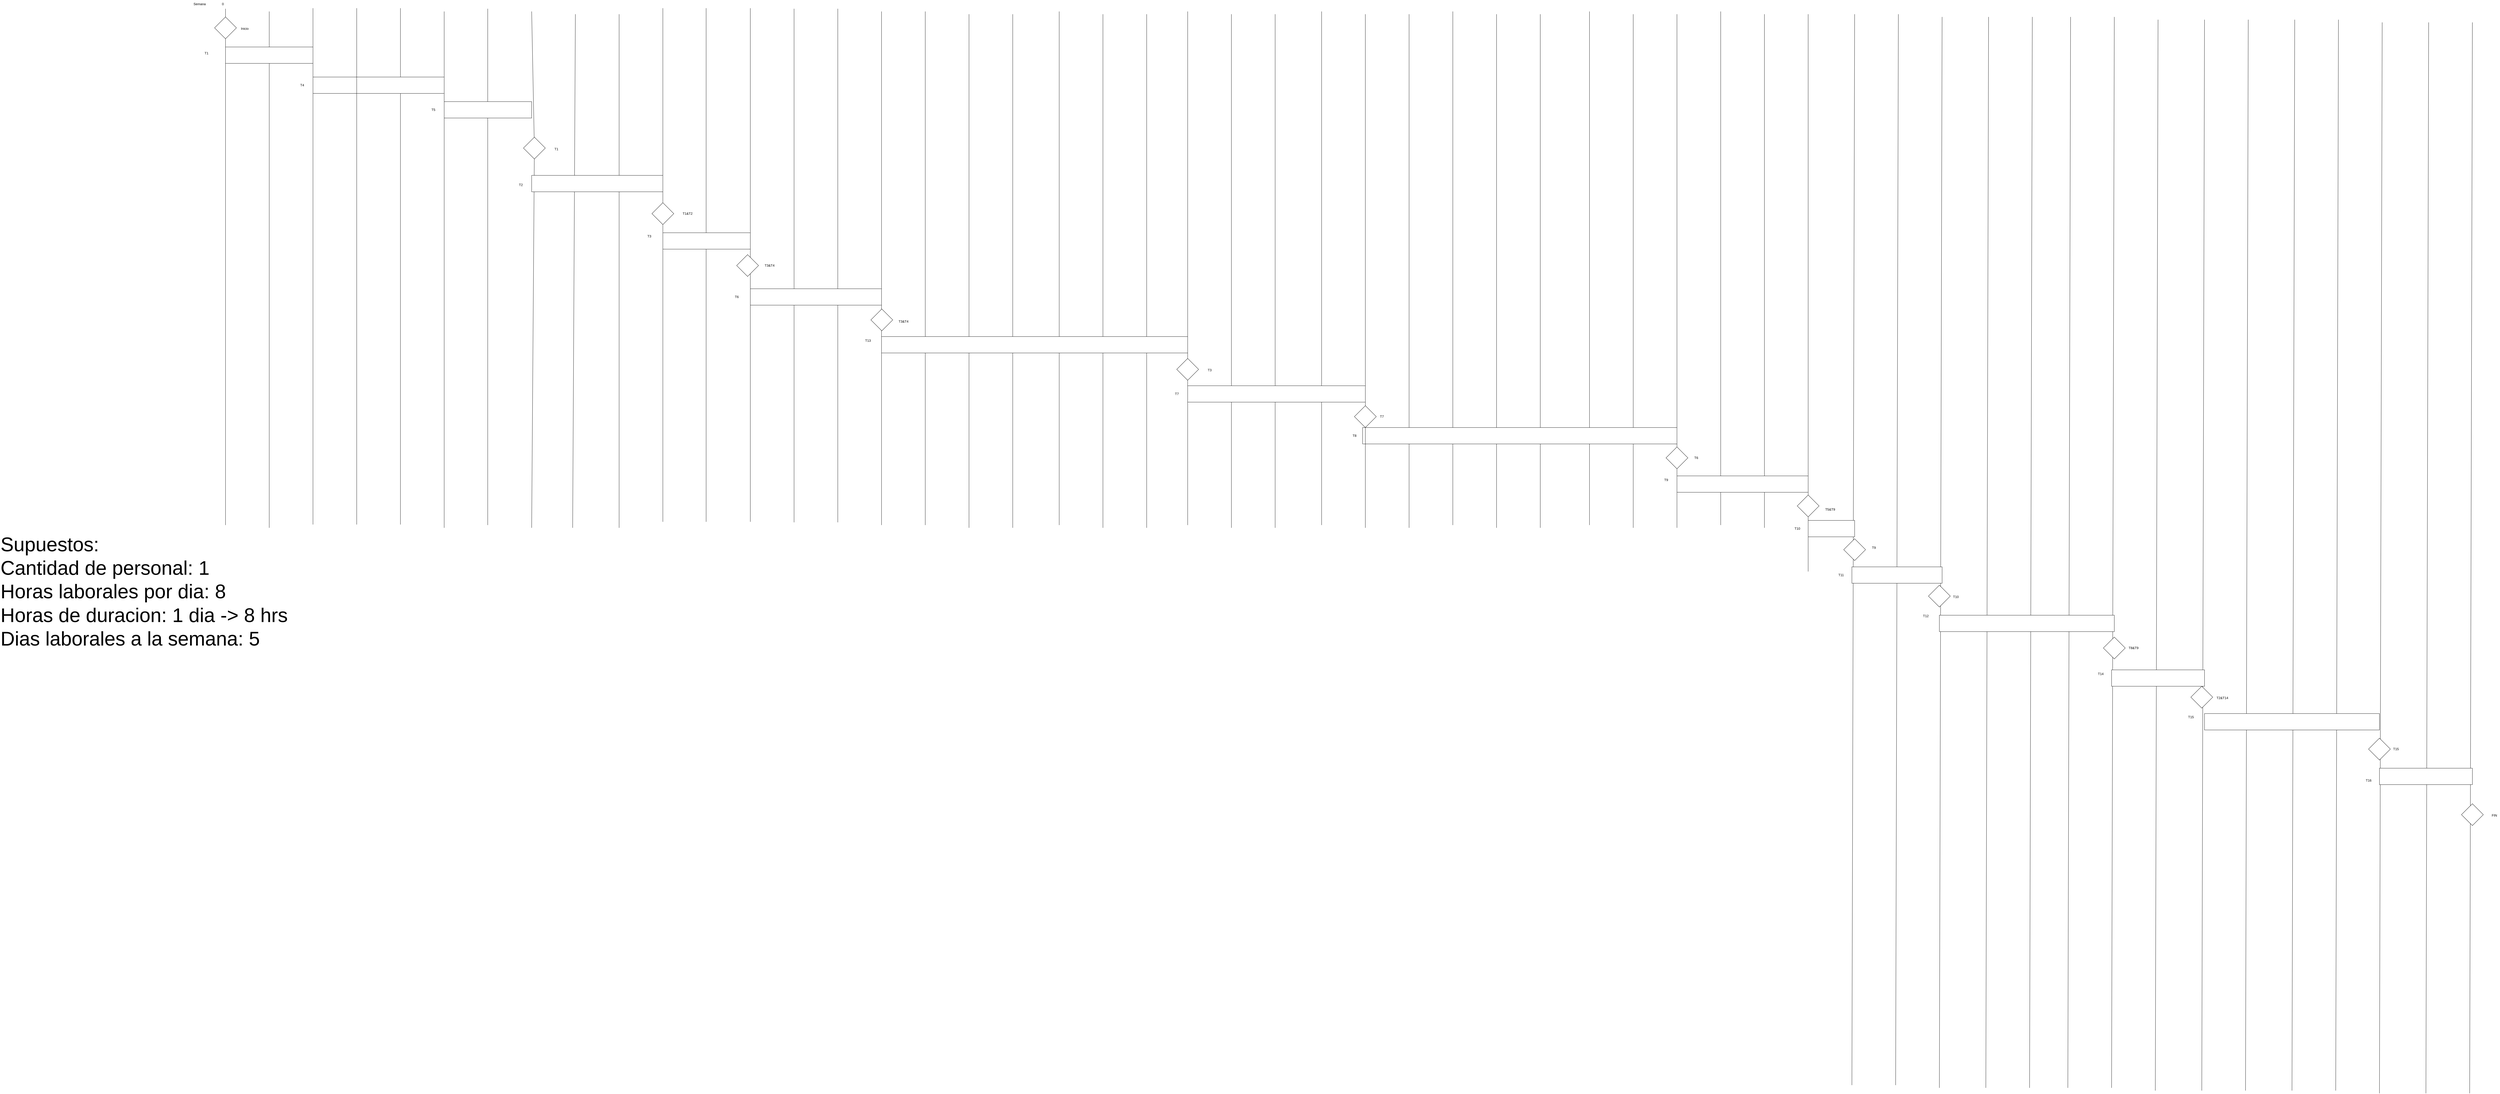 <mxfile version="27.1.6">
  <diagram name="Página-1" id="WBaf-g4u-6Uomg3EtTSc">
    <mxGraphModel dx="4831" dy="2160" grid="1" gridSize="10" guides="1" tooltips="1" connect="1" arrows="1" fold="1" page="1" pageScale="1" pageWidth="827" pageHeight="1169" math="0" shadow="0">
      <root>
        <mxCell id="0" />
        <mxCell id="1" parent="0" />
        <mxCell id="4DiA1eITnPW3lnMo9uUR-27" value="" style="endArrow=none;html=1;rounded=0;" parent="1" edge="1">
          <mxGeometry width="50" height="50" relative="1" as="geometry">
            <mxPoint x="1079.29" y="1960" as="sourcePoint" />
            <mxPoint x="1079.29" y="70" as="targetPoint" />
          </mxGeometry>
        </mxCell>
        <mxCell id="4DiA1eITnPW3lnMo9uUR-21" value="" style="endArrow=none;html=1;rounded=0;" parent="1" edge="1">
          <mxGeometry width="50" height="50" relative="1" as="geometry">
            <mxPoint x="760" y="1958" as="sourcePoint" />
            <mxPoint x="760" y="68" as="targetPoint" />
          </mxGeometry>
        </mxCell>
        <mxCell id="4DiA1eITnPW3lnMo9uUR-1" value="" style="endArrow=none;html=1;rounded=0;" parent="1" edge="1">
          <mxGeometry width="50" height="50" relative="1" as="geometry">
            <mxPoint x="120" y="1960" as="sourcePoint" />
            <mxPoint x="120" y="70" as="targetPoint" />
          </mxGeometry>
        </mxCell>
        <mxCell id="4DiA1eITnPW3lnMo9uUR-2" value="Semana" style="text;html=1;align=center;verticalAlign=middle;resizable=0;points=[];autosize=1;strokeColor=none;fillColor=none;" parent="1" vertex="1">
          <mxGeometry x="-10" y="38" width="70" height="30" as="geometry" />
        </mxCell>
        <mxCell id="4DiA1eITnPW3lnMo9uUR-3" value="0" style="text;html=1;align=center;verticalAlign=middle;resizable=0;points=[];autosize=1;strokeColor=none;fillColor=none;" parent="1" vertex="1">
          <mxGeometry x="95" y="38" width="30" height="30" as="geometry" />
        </mxCell>
        <mxCell id="4DiA1eITnPW3lnMo9uUR-4" value="" style="rhombus;whiteSpace=wrap;html=1;" parent="1" vertex="1">
          <mxGeometry x="80" y="100" width="80" height="80" as="geometry" />
        </mxCell>
        <mxCell id="4DiA1eITnPW3lnMo9uUR-5" value="Inicio" style="text;html=1;align=center;verticalAlign=middle;resizable=0;points=[];autosize=1;strokeColor=none;fillColor=none;" parent="1" vertex="1">
          <mxGeometry x="165" y="128" width="50" height="30" as="geometry" />
        </mxCell>
        <mxCell id="4DiA1eITnPW3lnMo9uUR-6" value="T1" style="text;html=1;align=center;verticalAlign=middle;resizable=0;points=[];autosize=1;strokeColor=none;fillColor=none;" parent="1" vertex="1">
          <mxGeometry x="30" y="218" width="40" height="30" as="geometry" />
        </mxCell>
        <mxCell id="4DiA1eITnPW3lnMo9uUR-7" value="T4" style="text;html=1;align=center;verticalAlign=middle;resizable=0;points=[];autosize=1;strokeColor=none;fillColor=none;" parent="1" vertex="1">
          <mxGeometry x="380" y="335" width="40" height="30" as="geometry" />
        </mxCell>
        <mxCell id="4DiA1eITnPW3lnMo9uUR-9" value="T5" style="text;html=1;align=center;verticalAlign=middle;resizable=0;points=[];autosize=1;strokeColor=none;fillColor=none;" parent="1" vertex="1">
          <mxGeometry x="860" y="425" width="40" height="30" as="geometry" />
        </mxCell>
        <mxCell id="4DiA1eITnPW3lnMo9uUR-10" value="" style="endArrow=none;html=1;rounded=0;" parent="1" edge="1">
          <mxGeometry width="50" height="50" relative="1" as="geometry">
            <mxPoint x="280" y="1970" as="sourcePoint" />
            <mxPoint x="280" y="80" as="targetPoint" />
          </mxGeometry>
        </mxCell>
        <mxCell id="4DiA1eITnPW3lnMo9uUR-11" value="" style="endArrow=none;html=1;rounded=0;" parent="1" edge="1">
          <mxGeometry width="50" height="50" relative="1" as="geometry">
            <mxPoint x="440" y="1958" as="sourcePoint" />
            <mxPoint x="440" y="68" as="targetPoint" />
          </mxGeometry>
        </mxCell>
        <mxCell id="4DiA1eITnPW3lnMo9uUR-13" value="" style="rounded=0;whiteSpace=wrap;html=1;" parent="1" vertex="1">
          <mxGeometry x="120" y="210" width="320" height="60" as="geometry" />
        </mxCell>
        <mxCell id="4DiA1eITnPW3lnMo9uUR-14" value="" style="rounded=0;whiteSpace=wrap;html=1;" parent="1" vertex="1">
          <mxGeometry x="920" y="410" width="320" height="60" as="geometry" />
        </mxCell>
        <mxCell id="4DiA1eITnPW3lnMo9uUR-15" value="" style="rounded=0;whiteSpace=wrap;html=1;" parent="1" vertex="1">
          <mxGeometry x="440" y="320" width="480" height="60" as="geometry" />
        </mxCell>
        <mxCell id="4DiA1eITnPW3lnMo9uUR-16" value="" style="endArrow=none;html=1;rounded=0;" parent="1" edge="1">
          <mxGeometry width="50" height="50" relative="1" as="geometry">
            <mxPoint x="600" y="1958" as="sourcePoint" />
            <mxPoint x="600" y="68" as="targetPoint" />
          </mxGeometry>
        </mxCell>
        <mxCell id="4DiA1eITnPW3lnMo9uUR-18" value="T1" style="text;html=1;align=center;verticalAlign=middle;resizable=0;points=[];autosize=1;strokeColor=none;fillColor=none;" parent="1" vertex="1">
          <mxGeometry x="1310" y="569" width="40" height="30" as="geometry" />
        </mxCell>
        <mxCell id="4DiA1eITnPW3lnMo9uUR-20" value="T2" style="text;html=1;align=center;verticalAlign=middle;resizable=0;points=[];autosize=1;strokeColor=none;fillColor=none;" parent="1" vertex="1">
          <mxGeometry x="1180" y="700" width="40" height="30" as="geometry" />
        </mxCell>
        <mxCell id="4DiA1eITnPW3lnMo9uUR-22" value="" style="endArrow=none;html=1;rounded=0;" parent="1" edge="1">
          <mxGeometry width="50" height="50" relative="1" as="geometry">
            <mxPoint x="920" y="1970" as="sourcePoint" />
            <mxPoint x="920" y="80" as="targetPoint" />
          </mxGeometry>
        </mxCell>
        <mxCell id="4DiA1eITnPW3lnMo9uUR-24" value="T1&amp;amp;T2" style="text;html=1;align=center;verticalAlign=middle;resizable=0;points=[];autosize=1;strokeColor=none;fillColor=none;" parent="1" vertex="1">
          <mxGeometry x="1780" y="805" width="60" height="30" as="geometry" />
        </mxCell>
        <mxCell id="4DiA1eITnPW3lnMo9uUR-28" value="" style="endArrow=none;html=1;rounded=0;" parent="1" edge="1" source="huYz3TOGwqJcKyMOCopR-5">
          <mxGeometry width="50" height="50" relative="1" as="geometry">
            <mxPoint x="1240" y="1970" as="sourcePoint" />
            <mxPoint x="1240" y="80" as="targetPoint" />
          </mxGeometry>
        </mxCell>
        <mxCell id="4DiA1eITnPW3lnMo9uUR-30" value="T3&amp;amp;T4" style="text;html=1;align=center;verticalAlign=middle;resizable=0;points=[];autosize=1;strokeColor=none;fillColor=none;" parent="1" vertex="1">
          <mxGeometry x="2080" y="995" width="60" height="30" as="geometry" />
        </mxCell>
        <mxCell id="4DiA1eITnPW3lnMo9uUR-31" value="T6" style="text;html=1;align=center;verticalAlign=middle;resizable=0;points=[];autosize=1;strokeColor=none;fillColor=none;" parent="1" vertex="1">
          <mxGeometry x="1970" y="1110" width="40" height="30" as="geometry" />
        </mxCell>
        <mxCell id="4DiA1eITnPW3lnMo9uUR-32" value="T13" style="text;html=1;align=center;verticalAlign=middle;resizable=0;points=[];autosize=1;strokeColor=none;fillColor=none;" parent="1" vertex="1">
          <mxGeometry x="2450" y="1270" width="40" height="30" as="geometry" />
        </mxCell>
        <mxCell id="huYz3TOGwqJcKyMOCopR-1" value="" style="endArrow=none;html=1;rounded=0;" edge="1" parent="1">
          <mxGeometry width="50" height="50" relative="1" as="geometry">
            <mxPoint x="1390" y="1970" as="sourcePoint" />
            <mxPoint x="1400" y="90" as="targetPoint" />
          </mxGeometry>
        </mxCell>
        <mxCell id="huYz3TOGwqJcKyMOCopR-2" value="" style="endArrow=none;html=1;rounded=0;" edge="1" parent="1">
          <mxGeometry width="50" height="50" relative="1" as="geometry">
            <mxPoint x="1560" y="1970" as="sourcePoint" />
            <mxPoint x="1560" y="90" as="targetPoint" />
          </mxGeometry>
        </mxCell>
        <mxCell id="huYz3TOGwqJcKyMOCopR-6" value="" style="endArrow=none;html=1;rounded=0;" edge="1" parent="1" target="huYz3TOGwqJcKyMOCopR-5">
          <mxGeometry width="50" height="50" relative="1" as="geometry">
            <mxPoint x="1240" y="1970" as="sourcePoint" />
            <mxPoint x="1240" y="80" as="targetPoint" />
          </mxGeometry>
        </mxCell>
        <mxCell id="huYz3TOGwqJcKyMOCopR-5" value="" style="rhombus;whiteSpace=wrap;html=1;" vertex="1" parent="1">
          <mxGeometry x="1210" y="540" width="80" height="80" as="geometry" />
        </mxCell>
        <mxCell id="4DiA1eITnPW3lnMo9uUR-19" value="" style="rounded=0;whiteSpace=wrap;html=1;" parent="1" vertex="1">
          <mxGeometry x="1240" y="680" width="480" height="60" as="geometry" />
        </mxCell>
        <mxCell id="huYz3TOGwqJcKyMOCopR-7" value="" style="endArrow=none;html=1;rounded=0;" edge="1" parent="1">
          <mxGeometry width="50" height="50" relative="1" as="geometry">
            <mxPoint x="1720" y="1948" as="sourcePoint" />
            <mxPoint x="1720" y="68" as="targetPoint" />
          </mxGeometry>
        </mxCell>
        <mxCell id="huYz3TOGwqJcKyMOCopR-8" value="" style="rhombus;whiteSpace=wrap;html=1;" vertex="1" parent="1">
          <mxGeometry x="1680" y="780" width="80" height="80" as="geometry" />
        </mxCell>
        <mxCell id="huYz3TOGwqJcKyMOCopR-9" value="T3" style="text;html=1;align=center;verticalAlign=middle;resizable=0;points=[];autosize=1;strokeColor=none;fillColor=none;" vertex="1" parent="1">
          <mxGeometry x="1650" y="888" width="40" height="30" as="geometry" />
        </mxCell>
        <mxCell id="huYz3TOGwqJcKyMOCopR-10" value="" style="endArrow=none;html=1;rounded=0;" edge="1" parent="1">
          <mxGeometry width="50" height="50" relative="1" as="geometry">
            <mxPoint x="1878.33" y="1948" as="sourcePoint" />
            <mxPoint x="1878.33" y="68" as="targetPoint" />
          </mxGeometry>
        </mxCell>
        <mxCell id="huYz3TOGwqJcKyMOCopR-11" value="" style="endArrow=none;html=1;rounded=0;" edge="1" parent="1">
          <mxGeometry width="50" height="50" relative="1" as="geometry">
            <mxPoint x="2040" y="1948" as="sourcePoint" />
            <mxPoint x="2040" y="68" as="targetPoint" />
          </mxGeometry>
        </mxCell>
        <mxCell id="4DiA1eITnPW3lnMo9uUR-25" value="" style="rounded=0;whiteSpace=wrap;html=1;" parent="1" vertex="1">
          <mxGeometry x="1720" y="890" width="320" height="60" as="geometry" />
        </mxCell>
        <mxCell id="4DiA1eITnPW3lnMo9uUR-29" value="" style="rhombus;whiteSpace=wrap;html=1;" parent="1" vertex="1">
          <mxGeometry x="1990" y="970" width="80" height="80" as="geometry" />
        </mxCell>
        <mxCell id="huYz3TOGwqJcKyMOCopR-13" value="" style="endArrow=none;html=1;rounded=0;" edge="1" parent="1">
          <mxGeometry width="50" height="50" relative="1" as="geometry">
            <mxPoint x="2200" y="1950" as="sourcePoint" />
            <mxPoint x="2200" y="70" as="targetPoint" />
          </mxGeometry>
        </mxCell>
        <mxCell id="huYz3TOGwqJcKyMOCopR-14" value="" style="endArrow=none;html=1;rounded=0;" edge="1" parent="1">
          <mxGeometry width="50" height="50" relative="1" as="geometry">
            <mxPoint x="2360" y="1950" as="sourcePoint" />
            <mxPoint x="2360" y="70" as="targetPoint" />
          </mxGeometry>
        </mxCell>
        <mxCell id="huYz3TOGwqJcKyMOCopR-15" value="" style="endArrow=none;html=1;rounded=0;" edge="1" parent="1">
          <mxGeometry width="50" height="50" relative="1" as="geometry">
            <mxPoint x="2520" y="1960" as="sourcePoint" />
            <mxPoint x="2520" y="80" as="targetPoint" />
          </mxGeometry>
        </mxCell>
        <mxCell id="huYz3TOGwqJcKyMOCopR-12" value="" style="rounded=0;whiteSpace=wrap;html=1;" vertex="1" parent="1">
          <mxGeometry x="2040" y="1095" width="480" height="60" as="geometry" />
        </mxCell>
        <mxCell id="huYz3TOGwqJcKyMOCopR-16" value="" style="endArrow=none;html=1;rounded=0;" edge="1" parent="1">
          <mxGeometry width="50" height="50" relative="1" as="geometry">
            <mxPoint x="2680" y="1960" as="sourcePoint" />
            <mxPoint x="2680" y="80" as="targetPoint" />
          </mxGeometry>
        </mxCell>
        <mxCell id="huYz3TOGwqJcKyMOCopR-17" value="" style="endArrow=none;html=1;rounded=0;" edge="1" parent="1">
          <mxGeometry width="50" height="50" relative="1" as="geometry">
            <mxPoint x="2840" y="1970" as="sourcePoint" />
            <mxPoint x="2840" y="90" as="targetPoint" />
          </mxGeometry>
        </mxCell>
        <mxCell id="huYz3TOGwqJcKyMOCopR-18" value="" style="endArrow=none;html=1;rounded=0;" edge="1" parent="1">
          <mxGeometry width="50" height="50" relative="1" as="geometry">
            <mxPoint x="3000" y="1970" as="sourcePoint" />
            <mxPoint x="3000" y="90" as="targetPoint" />
          </mxGeometry>
        </mxCell>
        <mxCell id="huYz3TOGwqJcKyMOCopR-19" value="" style="endArrow=none;html=1;rounded=0;" edge="1" parent="1">
          <mxGeometry width="50" height="50" relative="1" as="geometry">
            <mxPoint x="3170" y="1960" as="sourcePoint" />
            <mxPoint x="3170" y="80" as="targetPoint" />
          </mxGeometry>
        </mxCell>
        <mxCell id="huYz3TOGwqJcKyMOCopR-20" value="" style="endArrow=none;html=1;rounded=0;" edge="1" parent="1">
          <mxGeometry width="50" height="50" relative="1" as="geometry">
            <mxPoint x="3330" y="1970" as="sourcePoint" />
            <mxPoint x="3330" y="90" as="targetPoint" />
          </mxGeometry>
        </mxCell>
        <mxCell id="huYz3TOGwqJcKyMOCopR-21" value="" style="endArrow=none;html=1;rounded=0;" edge="1" parent="1">
          <mxGeometry width="50" height="50" relative="1" as="geometry">
            <mxPoint x="3490" y="1970" as="sourcePoint" />
            <mxPoint x="3490" y="90" as="targetPoint" />
          </mxGeometry>
        </mxCell>
        <mxCell id="huYz3TOGwqJcKyMOCopR-22" value="" style="endArrow=none;html=1;rounded=0;" edge="1" parent="1">
          <mxGeometry width="50" height="50" relative="1" as="geometry">
            <mxPoint x="3640" y="1960" as="sourcePoint" />
            <mxPoint x="3640" y="80" as="targetPoint" />
          </mxGeometry>
        </mxCell>
        <mxCell id="huYz3TOGwqJcKyMOCopR-23" value="" style="endArrow=none;html=1;rounded=0;" edge="1" parent="1">
          <mxGeometry width="50" height="50" relative="1" as="geometry">
            <mxPoint x="3800" y="1970" as="sourcePoint" />
            <mxPoint x="3800" y="90" as="targetPoint" />
          </mxGeometry>
        </mxCell>
        <mxCell id="huYz3TOGwqJcKyMOCopR-24" value="" style="endArrow=none;html=1;rounded=0;" edge="1" parent="1">
          <mxGeometry width="50" height="50" relative="1" as="geometry">
            <mxPoint x="3960" y="1970" as="sourcePoint" />
            <mxPoint x="3960" y="90" as="targetPoint" />
          </mxGeometry>
        </mxCell>
        <mxCell id="huYz3TOGwqJcKyMOCopR-26" value="" style="endArrow=none;html=1;rounded=0;" edge="1" parent="1">
          <mxGeometry width="50" height="50" relative="1" as="geometry">
            <mxPoint x="4130" y="1960" as="sourcePoint" />
            <mxPoint x="4130" y="80" as="targetPoint" />
          </mxGeometry>
        </mxCell>
        <mxCell id="huYz3TOGwqJcKyMOCopR-27" value="" style="endArrow=none;html=1;rounded=0;" edge="1" parent="1" source="huYz3TOGwqJcKyMOCopR-47">
          <mxGeometry width="50" height="50" relative="1" as="geometry">
            <mxPoint x="4290" y="1970" as="sourcePoint" />
            <mxPoint x="4290" y="90" as="targetPoint" />
          </mxGeometry>
        </mxCell>
        <mxCell id="huYz3TOGwqJcKyMOCopR-28" value="" style="endArrow=none;html=1;rounded=0;" edge="1" parent="1">
          <mxGeometry width="50" height="50" relative="1" as="geometry">
            <mxPoint x="4450" y="1970" as="sourcePoint" />
            <mxPoint x="4450" y="90" as="targetPoint" />
          </mxGeometry>
        </mxCell>
        <mxCell id="huYz3TOGwqJcKyMOCopR-29" value="" style="endArrow=none;html=1;rounded=0;" edge="1" parent="1">
          <mxGeometry width="50" height="50" relative="1" as="geometry">
            <mxPoint x="4610" y="1960" as="sourcePoint" />
            <mxPoint x="4610" y="80" as="targetPoint" />
          </mxGeometry>
        </mxCell>
        <mxCell id="huYz3TOGwqJcKyMOCopR-30" value="" style="endArrow=none;html=1;rounded=0;" edge="1" parent="1">
          <mxGeometry width="50" height="50" relative="1" as="geometry">
            <mxPoint x="4770" y="1970" as="sourcePoint" />
            <mxPoint x="4770" y="90" as="targetPoint" />
          </mxGeometry>
        </mxCell>
        <mxCell id="huYz3TOGwqJcKyMOCopR-31" value="" style="endArrow=none;html=1;rounded=0;" edge="1" parent="1">
          <mxGeometry width="50" height="50" relative="1" as="geometry">
            <mxPoint x="4930" y="1970" as="sourcePoint" />
            <mxPoint x="4930" y="90" as="targetPoint" />
          </mxGeometry>
        </mxCell>
        <mxCell id="huYz3TOGwqJcKyMOCopR-32" value="" style="endArrow=none;html=1;rounded=0;" edge="1" parent="1">
          <mxGeometry width="50" height="50" relative="1" as="geometry">
            <mxPoint x="5110" y="1960" as="sourcePoint" />
            <mxPoint x="5110" y="80" as="targetPoint" />
          </mxGeometry>
        </mxCell>
        <mxCell id="huYz3TOGwqJcKyMOCopR-33" value="" style="endArrow=none;html=1;rounded=0;" edge="1" parent="1">
          <mxGeometry width="50" height="50" relative="1" as="geometry">
            <mxPoint x="5270" y="1970" as="sourcePoint" />
            <mxPoint x="5270" y="90" as="targetPoint" />
          </mxGeometry>
        </mxCell>
        <mxCell id="huYz3TOGwqJcKyMOCopR-34" value="" style="endArrow=none;html=1;rounded=0;" edge="1" parent="1">
          <mxGeometry width="50" height="50" relative="1" as="geometry">
            <mxPoint x="5430" y="1970" as="sourcePoint" />
            <mxPoint x="5430" y="90" as="targetPoint" />
          </mxGeometry>
        </mxCell>
        <mxCell id="huYz3TOGwqJcKyMOCopR-35" value="" style="endArrow=none;html=1;rounded=0;" edge="1" parent="1">
          <mxGeometry width="50" height="50" relative="1" as="geometry">
            <mxPoint x="5590" y="1960" as="sourcePoint" />
            <mxPoint x="5590" y="80" as="targetPoint" />
          </mxGeometry>
        </mxCell>
        <mxCell id="huYz3TOGwqJcKyMOCopR-36" value="" style="endArrow=none;html=1;rounded=0;" edge="1" parent="1">
          <mxGeometry width="50" height="50" relative="1" as="geometry">
            <mxPoint x="5750" y="1970" as="sourcePoint" />
            <mxPoint x="5750" y="90" as="targetPoint" />
          </mxGeometry>
        </mxCell>
        <mxCell id="huYz3TOGwqJcKyMOCopR-37" value="" style="endArrow=none;html=1;rounded=0;" edge="1" parent="1" source="huYz3TOGwqJcKyMOCopR-79">
          <mxGeometry width="50" height="50" relative="1" as="geometry">
            <mxPoint x="5910" y="1970" as="sourcePoint" />
            <mxPoint x="5910" y="90" as="targetPoint" />
          </mxGeometry>
        </mxCell>
        <mxCell id="huYz3TOGwqJcKyMOCopR-38" value="" style="rhombus;whiteSpace=wrap;html=1;" vertex="1" parent="1">
          <mxGeometry x="2481" y="1169" width="80" height="80" as="geometry" />
        </mxCell>
        <mxCell id="huYz3TOGwqJcKyMOCopR-39" value="T3&amp;amp;T4" style="text;html=1;align=center;verticalAlign=middle;resizable=0;points=[];autosize=1;strokeColor=none;fillColor=none;" vertex="1" parent="1">
          <mxGeometry x="2570" y="1200" width="60" height="30" as="geometry" />
        </mxCell>
        <mxCell id="huYz3TOGwqJcKyMOCopR-40" value="" style="rounded=0;whiteSpace=wrap;html=1;" vertex="1" parent="1">
          <mxGeometry x="2520" y="1270" width="1120" height="60" as="geometry" />
        </mxCell>
        <mxCell id="huYz3TOGwqJcKyMOCopR-41" value="" style="rhombus;whiteSpace=wrap;html=1;" vertex="1" parent="1">
          <mxGeometry x="3600" y="1350" width="80" height="80" as="geometry" />
        </mxCell>
        <mxCell id="huYz3TOGwqJcKyMOCopR-42" value="T3" style="text;html=1;align=center;verticalAlign=middle;resizable=0;points=[];autosize=1;strokeColor=none;fillColor=none;" vertex="1" parent="1">
          <mxGeometry x="3700" y="1378" width="40" height="30" as="geometry" />
        </mxCell>
        <mxCell id="huYz3TOGwqJcKyMOCopR-43" value="T7" style="text;html=1;align=center;verticalAlign=middle;resizable=0;points=[];autosize=1;strokeColor=none;fillColor=none;" vertex="1" parent="1">
          <mxGeometry x="3580" y="1465" width="40" height="30" as="geometry" />
        </mxCell>
        <mxCell id="huYz3TOGwqJcKyMOCopR-44" value="" style="rounded=0;whiteSpace=wrap;html=1;" vertex="1" parent="1">
          <mxGeometry x="3640" y="1450" width="650" height="60" as="geometry" />
        </mxCell>
        <mxCell id="huYz3TOGwqJcKyMOCopR-45" value="T8" style="text;html=1;align=center;verticalAlign=middle;resizable=0;points=[];autosize=1;strokeColor=none;fillColor=none;" vertex="1" parent="1">
          <mxGeometry x="4230" y="1618" width="40" height="30" as="geometry" />
        </mxCell>
        <mxCell id="huYz3TOGwqJcKyMOCopR-46" value="" style="rounded=0;whiteSpace=wrap;html=1;" vertex="1" parent="1">
          <mxGeometry x="4280" y="1603" width="1150" height="60" as="geometry" />
        </mxCell>
        <mxCell id="huYz3TOGwqJcKyMOCopR-48" value="" style="endArrow=none;html=1;rounded=0;" edge="1" parent="1" target="huYz3TOGwqJcKyMOCopR-47">
          <mxGeometry width="50" height="50" relative="1" as="geometry">
            <mxPoint x="4290" y="1970" as="sourcePoint" />
            <mxPoint x="4290" y="90" as="targetPoint" />
          </mxGeometry>
        </mxCell>
        <mxCell id="huYz3TOGwqJcKyMOCopR-47" value="" style="rhombus;whiteSpace=wrap;html=1;" vertex="1" parent="1">
          <mxGeometry x="4250" y="1523" width="80" height="80" as="geometry" />
        </mxCell>
        <mxCell id="huYz3TOGwqJcKyMOCopR-49" value="T7" style="text;html=1;align=center;verticalAlign=middle;resizable=0;points=[];autosize=1;strokeColor=none;fillColor=none;" vertex="1" parent="1">
          <mxGeometry x="4330" y="1548" width="40" height="30" as="geometry" />
        </mxCell>
        <mxCell id="huYz3TOGwqJcKyMOCopR-50" value="T9" style="text;html=1;align=center;verticalAlign=middle;resizable=0;points=[];autosize=1;strokeColor=none;fillColor=none;" vertex="1" parent="1">
          <mxGeometry x="5370" y="1780" width="40" height="30" as="geometry" />
        </mxCell>
        <mxCell id="huYz3TOGwqJcKyMOCopR-51" value="T6" style="text;html=1;align=center;verticalAlign=middle;resizable=0;points=[];autosize=1;strokeColor=none;fillColor=none;" vertex="1" parent="1">
          <mxGeometry x="5480" y="1699" width="40" height="30" as="geometry" />
        </mxCell>
        <mxCell id="huYz3TOGwqJcKyMOCopR-52" value="" style="rhombus;whiteSpace=wrap;html=1;" vertex="1" parent="1">
          <mxGeometry x="5390" y="1674" width="80" height="80" as="geometry" />
        </mxCell>
        <mxCell id="huYz3TOGwqJcKyMOCopR-53" value="" style="rounded=0;whiteSpace=wrap;html=1;" vertex="1" parent="1">
          <mxGeometry x="5430" y="1780" width="480" height="60" as="geometry" />
        </mxCell>
        <mxCell id="huYz3TOGwqJcKyMOCopR-54" value="" style="endArrow=none;html=1;rounded=0;" edge="1" parent="1">
          <mxGeometry width="50" height="50" relative="1" as="geometry">
            <mxPoint x="6070" y="4010" as="sourcePoint" />
            <mxPoint x="6080" y="90" as="targetPoint" />
          </mxGeometry>
        </mxCell>
        <mxCell id="huYz3TOGwqJcKyMOCopR-55" value="" style="endArrow=none;html=1;rounded=0;" edge="1" parent="1">
          <mxGeometry width="50" height="50" relative="1" as="geometry">
            <mxPoint x="6230" y="4010" as="sourcePoint" />
            <mxPoint x="6240" y="90" as="targetPoint" />
          </mxGeometry>
        </mxCell>
        <mxCell id="huYz3TOGwqJcKyMOCopR-56" value="" style="endArrow=none;html=1;rounded=0;" edge="1" parent="1">
          <mxGeometry width="50" height="50" relative="1" as="geometry">
            <mxPoint x="6390" y="4020" as="sourcePoint" />
            <mxPoint x="6400" y="100" as="targetPoint" />
          </mxGeometry>
        </mxCell>
        <mxCell id="huYz3TOGwqJcKyMOCopR-57" value="" style="endArrow=none;html=1;rounded=0;" edge="1" parent="1">
          <mxGeometry width="50" height="50" relative="1" as="geometry">
            <mxPoint x="6560" y="4020" as="sourcePoint" />
            <mxPoint x="6570" y="100" as="targetPoint" />
          </mxGeometry>
        </mxCell>
        <mxCell id="huYz3TOGwqJcKyMOCopR-58" value="" style="endArrow=none;html=1;rounded=0;" edge="1" parent="1">
          <mxGeometry width="50" height="50" relative="1" as="geometry">
            <mxPoint x="6720" y="4020" as="sourcePoint" />
            <mxPoint x="6730" y="100" as="targetPoint" />
          </mxGeometry>
        </mxCell>
        <mxCell id="huYz3TOGwqJcKyMOCopR-59" value="" style="endArrow=none;html=1;rounded=0;" edge="1" parent="1">
          <mxGeometry width="50" height="50" relative="1" as="geometry">
            <mxPoint x="6860" y="4020" as="sourcePoint" />
            <mxPoint x="6870" y="100" as="targetPoint" />
          </mxGeometry>
        </mxCell>
        <mxCell id="huYz3TOGwqJcKyMOCopR-60" value="" style="endArrow=none;html=1;rounded=0;" edge="1" parent="1">
          <mxGeometry width="50" height="50" relative="1" as="geometry">
            <mxPoint x="7020" y="4020" as="sourcePoint" />
            <mxPoint x="7030" y="100" as="targetPoint" />
          </mxGeometry>
        </mxCell>
        <mxCell id="huYz3TOGwqJcKyMOCopR-61" value="" style="endArrow=none;html=1;rounded=0;" edge="1" parent="1">
          <mxGeometry width="50" height="50" relative="1" as="geometry">
            <mxPoint x="7180" y="4030" as="sourcePoint" />
            <mxPoint x="7190" y="110" as="targetPoint" />
          </mxGeometry>
        </mxCell>
        <mxCell id="huYz3TOGwqJcKyMOCopR-62" value="" style="endArrow=none;html=1;rounded=0;" edge="1" parent="1">
          <mxGeometry width="50" height="50" relative="1" as="geometry">
            <mxPoint x="7350" y="4030" as="sourcePoint" />
            <mxPoint x="7360" y="110" as="targetPoint" />
          </mxGeometry>
        </mxCell>
        <mxCell id="huYz3TOGwqJcKyMOCopR-63" value="" style="endArrow=none;html=1;rounded=0;" edge="1" parent="1">
          <mxGeometry width="50" height="50" relative="1" as="geometry">
            <mxPoint x="7510" y="4030" as="sourcePoint" />
            <mxPoint x="7520" y="110" as="targetPoint" />
          </mxGeometry>
        </mxCell>
        <mxCell id="huYz3TOGwqJcKyMOCopR-64" value="" style="endArrow=none;html=1;rounded=0;" edge="1" parent="1">
          <mxGeometry width="50" height="50" relative="1" as="geometry">
            <mxPoint x="7680" y="4030" as="sourcePoint" />
            <mxPoint x="7690" y="110" as="targetPoint" />
          </mxGeometry>
        </mxCell>
        <mxCell id="huYz3TOGwqJcKyMOCopR-65" value="" style="endArrow=none;html=1;rounded=0;" edge="1" parent="1">
          <mxGeometry width="50" height="50" relative="1" as="geometry">
            <mxPoint x="7840" y="4030" as="sourcePoint" />
            <mxPoint x="7850" y="110" as="targetPoint" />
          </mxGeometry>
        </mxCell>
        <mxCell id="huYz3TOGwqJcKyMOCopR-66" value="" style="endArrow=none;html=1;rounded=0;" edge="1" parent="1">
          <mxGeometry width="50" height="50" relative="1" as="geometry">
            <mxPoint x="8000" y="4040" as="sourcePoint" />
            <mxPoint x="8010" y="120" as="targetPoint" />
          </mxGeometry>
        </mxCell>
        <mxCell id="huYz3TOGwqJcKyMOCopR-67" value="" style="endArrow=none;html=1;rounded=0;" edge="1" parent="1">
          <mxGeometry width="50" height="50" relative="1" as="geometry">
            <mxPoint x="8170" y="4040" as="sourcePoint" />
            <mxPoint x="8180" y="120" as="targetPoint" />
          </mxGeometry>
        </mxCell>
        <mxCell id="huYz3TOGwqJcKyMOCopR-68" value="" style="endArrow=none;html=1;rounded=0;" edge="1" parent="1">
          <mxGeometry width="50" height="50" relative="1" as="geometry">
            <mxPoint x="8330" y="4040" as="sourcePoint" />
            <mxPoint x="8340" y="120" as="targetPoint" />
          </mxGeometry>
        </mxCell>
        <mxCell id="huYz3TOGwqJcKyMOCopR-80" value="" style="endArrow=none;html=1;rounded=0;" edge="1" parent="1" target="huYz3TOGwqJcKyMOCopR-79">
          <mxGeometry width="50" height="50" relative="1" as="geometry">
            <mxPoint x="5910" y="2130" as="sourcePoint" />
            <mxPoint x="5910" y="90" as="targetPoint" />
          </mxGeometry>
        </mxCell>
        <mxCell id="huYz3TOGwqJcKyMOCopR-79" value="" style="rhombus;whiteSpace=wrap;html=1;" vertex="1" parent="1">
          <mxGeometry x="5870" y="1850" width="80" height="80" as="geometry" />
        </mxCell>
        <mxCell id="huYz3TOGwqJcKyMOCopR-81" value="T5&amp;amp;T9" style="text;html=1;align=center;verticalAlign=middle;resizable=0;points=[];autosize=1;strokeColor=none;fillColor=none;" vertex="1" parent="1">
          <mxGeometry x="5960" y="1888" width="60" height="30" as="geometry" />
        </mxCell>
        <mxCell id="huYz3TOGwqJcKyMOCopR-82" value="T10" style="text;html=1;align=center;verticalAlign=middle;resizable=0;points=[];autosize=1;strokeColor=none;fillColor=none;" vertex="1" parent="1">
          <mxGeometry x="5850" y="1958" width="40" height="30" as="geometry" />
        </mxCell>
        <mxCell id="huYz3TOGwqJcKyMOCopR-85" value="" style="rounded=0;whiteSpace=wrap;html=1;" vertex="1" parent="1">
          <mxGeometry x="5910" y="1943" width="170" height="60" as="geometry" />
        </mxCell>
        <mxCell id="huYz3TOGwqJcKyMOCopR-86" value="" style="rhombus;whiteSpace=wrap;html=1;" vertex="1" parent="1">
          <mxGeometry x="6040" y="2010" width="80" height="80" as="geometry" />
        </mxCell>
        <mxCell id="huYz3TOGwqJcKyMOCopR-88" value="T9" style="text;html=1;align=center;verticalAlign=middle;resizable=0;points=[];autosize=1;strokeColor=none;fillColor=none;" vertex="1" parent="1">
          <mxGeometry x="6130" y="2028" width="40" height="30" as="geometry" />
        </mxCell>
        <mxCell id="huYz3TOGwqJcKyMOCopR-89" value="T11" style="text;html=1;align=center;verticalAlign=middle;resizable=0;points=[];autosize=1;strokeColor=none;fillColor=none;" vertex="1" parent="1">
          <mxGeometry x="6010" y="2128" width="40" height="30" as="geometry" />
        </mxCell>
        <mxCell id="huYz3TOGwqJcKyMOCopR-90" value="" style="rounded=0;whiteSpace=wrap;html=1;" vertex="1" parent="1">
          <mxGeometry x="6070" y="2113" width="330" height="60" as="geometry" />
        </mxCell>
        <mxCell id="huYz3TOGwqJcKyMOCopR-91" value="" style="rhombus;whiteSpace=wrap;html=1;" vertex="1" parent="1">
          <mxGeometry x="6350" y="2180" width="80" height="80" as="geometry" />
        </mxCell>
        <mxCell id="huYz3TOGwqJcKyMOCopR-92" value="T10" style="text;html=1;align=center;verticalAlign=middle;resizable=0;points=[];autosize=1;strokeColor=none;fillColor=none;" vertex="1" parent="1">
          <mxGeometry x="6430" y="2208" width="40" height="30" as="geometry" />
        </mxCell>
        <mxCell id="huYz3TOGwqJcKyMOCopR-93" value="T12" style="text;html=1;align=center;verticalAlign=middle;resizable=0;points=[];autosize=1;strokeColor=none;fillColor=none;" vertex="1" parent="1">
          <mxGeometry x="6320" y="2278" width="40" height="30" as="geometry" />
        </mxCell>
        <mxCell id="huYz3TOGwqJcKyMOCopR-94" value="" style="rounded=0;whiteSpace=wrap;html=1;" vertex="1" parent="1">
          <mxGeometry x="6390" y="2290" width="640" height="60" as="geometry" />
        </mxCell>
        <mxCell id="huYz3TOGwqJcKyMOCopR-95" value="" style="rhombus;whiteSpace=wrap;html=1;" vertex="1" parent="1">
          <mxGeometry x="6990" y="2370" width="80" height="80" as="geometry" />
        </mxCell>
        <mxCell id="huYz3TOGwqJcKyMOCopR-97" value="T14" style="text;html=1;align=center;verticalAlign=middle;resizable=0;points=[];autosize=1;strokeColor=none;fillColor=none;" vertex="1" parent="1">
          <mxGeometry x="6960" y="2490" width="40" height="30" as="geometry" />
        </mxCell>
        <mxCell id="huYz3TOGwqJcKyMOCopR-98" value="T8&amp;amp;T9" style="text;html=1;align=center;verticalAlign=middle;resizable=0;points=[];autosize=1;strokeColor=none;fillColor=none;" vertex="1" parent="1">
          <mxGeometry x="7070" y="2395" width="60" height="30" as="geometry" />
        </mxCell>
        <mxCell id="huYz3TOGwqJcKyMOCopR-99" value="" style="rounded=0;whiteSpace=wrap;html=1;" vertex="1" parent="1">
          <mxGeometry x="7020" y="2490" width="340" height="60" as="geometry" />
        </mxCell>
        <mxCell id="huYz3TOGwqJcKyMOCopR-100" value="T2&amp;amp;T14" style="text;html=1;align=center;verticalAlign=middle;resizable=0;points=[];autosize=1;strokeColor=none;fillColor=none;" vertex="1" parent="1">
          <mxGeometry x="7390" y="2578" width="70" height="30" as="geometry" />
        </mxCell>
        <mxCell id="huYz3TOGwqJcKyMOCopR-101" value="" style="rhombus;whiteSpace=wrap;html=1;" vertex="1" parent="1">
          <mxGeometry x="7310" y="2550" width="80" height="80" as="geometry" />
        </mxCell>
        <mxCell id="huYz3TOGwqJcKyMOCopR-102" value="" style="rounded=0;whiteSpace=wrap;html=1;" vertex="1" parent="1">
          <mxGeometry x="7360" y="2650" width="640" height="60" as="geometry" />
        </mxCell>
        <mxCell id="huYz3TOGwqJcKyMOCopR-103" value="T15" style="text;html=1;align=center;verticalAlign=middle;resizable=0;points=[];autosize=1;strokeColor=none;fillColor=none;" vertex="1" parent="1">
          <mxGeometry x="7290" y="2648" width="40" height="30" as="geometry" />
        </mxCell>
        <mxCell id="huYz3TOGwqJcKyMOCopR-105" value="T15" style="text;html=1;align=center;verticalAlign=middle;resizable=0;points=[];autosize=1;strokeColor=none;fillColor=none;" vertex="1" parent="1">
          <mxGeometry x="8040" y="2765" width="40" height="30" as="geometry" />
        </mxCell>
        <mxCell id="huYz3TOGwqJcKyMOCopR-106" value="" style="rhombus;whiteSpace=wrap;html=1;" vertex="1" parent="1">
          <mxGeometry x="7960" y="2740" width="80" height="80" as="geometry" />
        </mxCell>
        <mxCell id="huYz3TOGwqJcKyMOCopR-107" value="" style="rounded=0;whiteSpace=wrap;html=1;" vertex="1" parent="1">
          <mxGeometry x="8000" y="2850" width="340" height="60" as="geometry" />
        </mxCell>
        <mxCell id="huYz3TOGwqJcKyMOCopR-108" value="T16" style="text;html=1;align=center;verticalAlign=middle;resizable=0;points=[];autosize=1;strokeColor=none;fillColor=none;" vertex="1" parent="1">
          <mxGeometry x="7940" y="2880" width="40" height="30" as="geometry" />
        </mxCell>
        <mxCell id="huYz3TOGwqJcKyMOCopR-109" value="" style="rhombus;whiteSpace=wrap;html=1;" vertex="1" parent="1">
          <mxGeometry x="8300" y="2980" width="80" height="80" as="geometry" />
        </mxCell>
        <mxCell id="huYz3TOGwqJcKyMOCopR-110" value="FIN" style="text;html=1;align=center;verticalAlign=middle;resizable=0;points=[];autosize=1;strokeColor=none;fillColor=none;" vertex="1" parent="1">
          <mxGeometry x="8400" y="3008" width="40" height="30" as="geometry" />
        </mxCell>
        <mxCell id="huYz3TOGwqJcKyMOCopR-111" value="&lt;font style=&quot;font-size: 72px;&quot;&gt;Supuestos:&lt;/font&gt;&lt;div&gt;&lt;font style=&quot;font-size: 72px;&quot;&gt;Cantidad de personal: 1&lt;/font&gt;&lt;/div&gt;&lt;div&gt;&lt;font style=&quot;font-size: 72px;&quot;&gt;Horas laborales por dia: 8&lt;/font&gt;&lt;/div&gt;&lt;div&gt;&lt;font style=&quot;font-size: 72px;&quot;&gt;Horas de duracion: 1 dia -&amp;gt; 8 hrs&lt;/font&gt;&lt;/div&gt;&lt;div style=&quot;&quot;&gt;&lt;font style=&quot;font-size: 72px;&quot;&gt;Dias laborales a la semana: 5&lt;/font&gt;&lt;/div&gt;" style="text;html=1;align=left;verticalAlign=middle;resizable=0;points=[];autosize=1;strokeColor=none;fillColor=none;" vertex="1" parent="1">
          <mxGeometry x="-705" y="1978" width="1070" height="450" as="geometry" />
        </mxCell>
      </root>
    </mxGraphModel>
  </diagram>
</mxfile>
